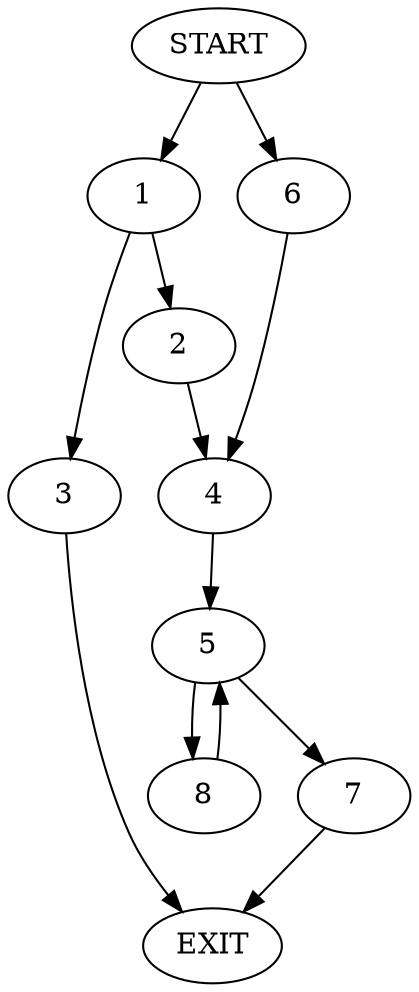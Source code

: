 digraph {
0 [label="START"]
9 [label="EXIT"]
0 -> 1
1 -> 2
1 -> 3
3 -> 9
2 -> 4
4 -> 5
0 -> 6
6 -> 4
5 -> 7
5 -> 8
8 -> 5
7 -> 9
}
